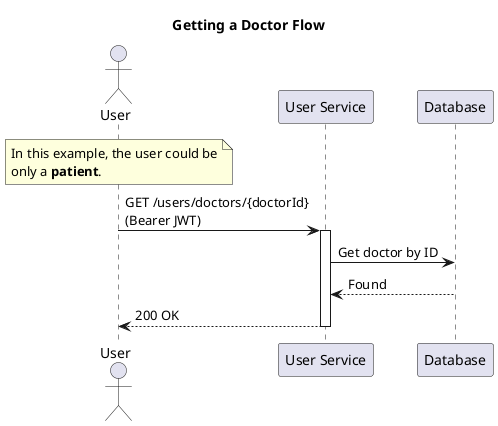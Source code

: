 @startuml get_doctor

title Getting a Doctor Flow

actor "User" as user
participant "User Service" as user_service
participant "Database" as database

note over user
In this example, the user could be
only a **patient**.
end note

user -> user_service: GET /users/doctors/{doctorId}\n(Bearer JWT)
activate user_service
user_service -> database: Get doctor by ID
database --> user_service: Found
user_service --> user: 200 OK
deactivate user_service

@enduml